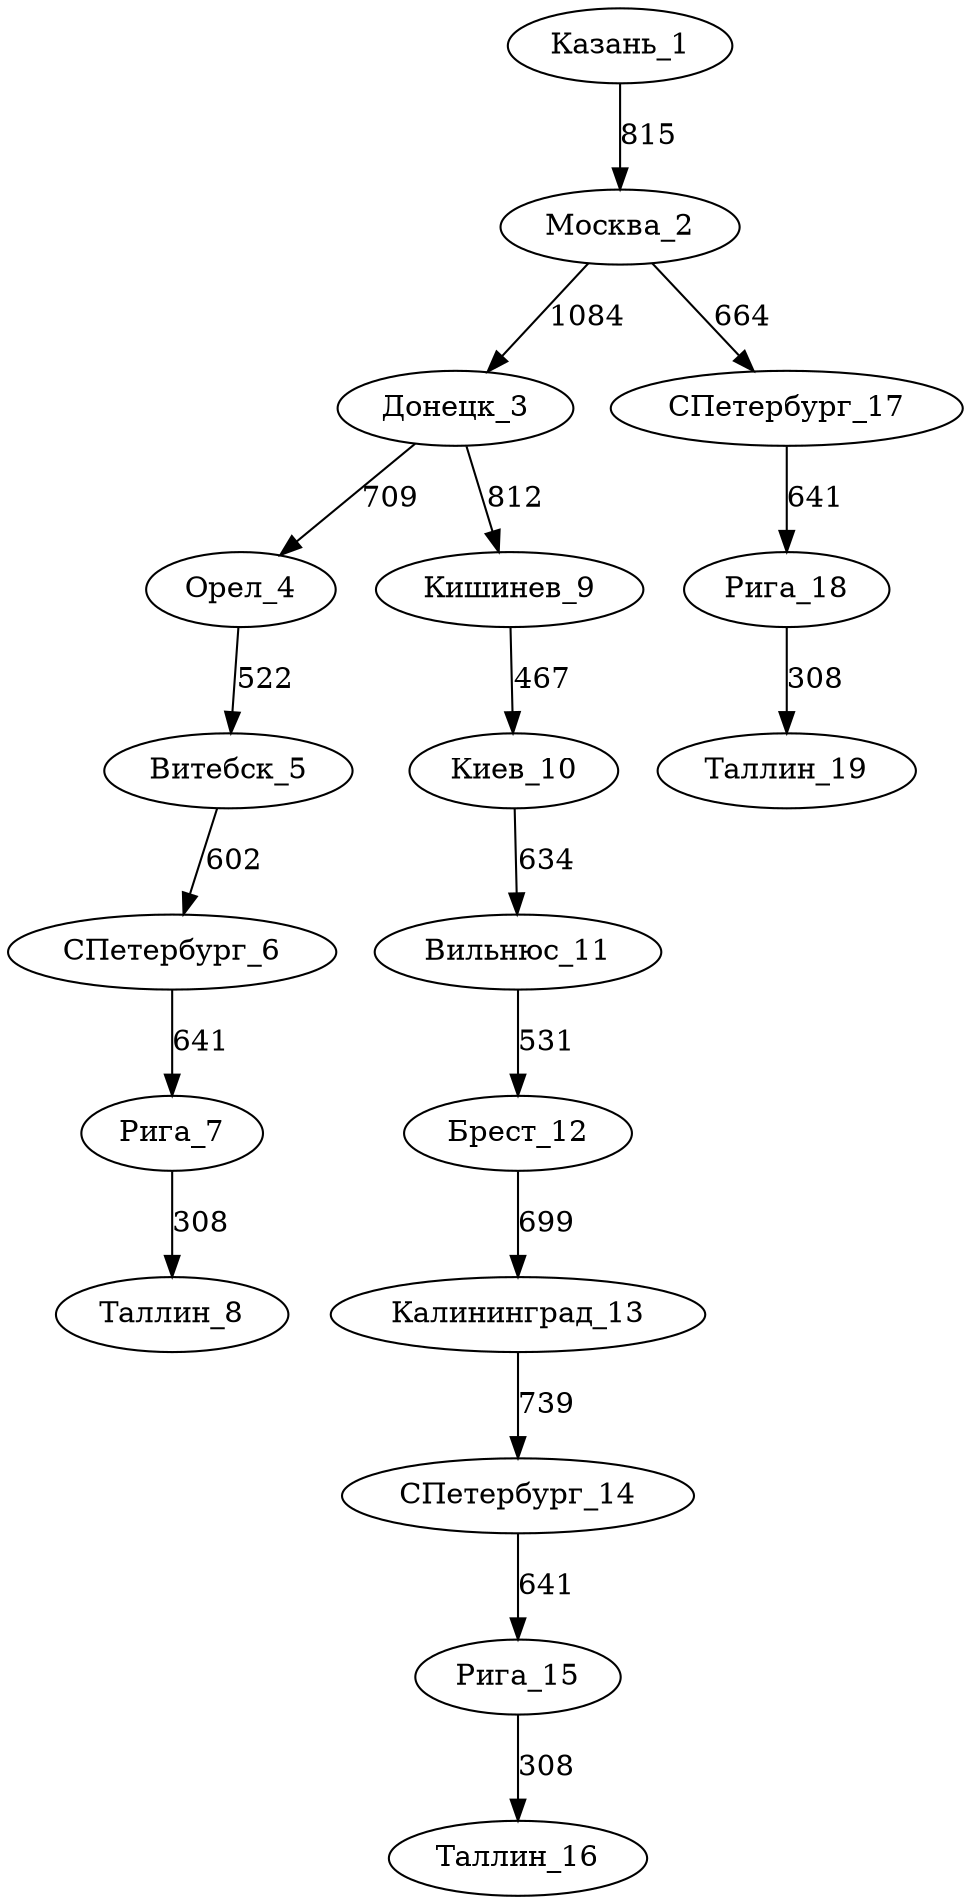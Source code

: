 digraph Казань_Таллинdot{
	Казань_1 -> Москва_2 [label=815]
	Москва_2 -> Донецк_3 [label=1084]
	Донецк_3 -> Орел_4 [label=709]
	Орел_4 -> Витебск_5 [label=522]
	Витебск_5 -> СПетербург_6 [label=602]
	СПетербург_6 -> Рига_7 [label=641]
	Рига_7 -> Таллин_8 [label=308]
	Донецк_3 -> Кишинев_9 [label=812]
	Кишинев_9 -> Киев_10 [label=467]
	Киев_10 -> Вильнюс_11 [label=634]
	Вильнюс_11 -> Брест_12 [label=531]
	Брест_12 -> Калининград_13 [label=699]
	Калининград_13 -> СПетербург_14 [label=739]
	СПетербург_14 -> Рига_15 [label=641]
	Рига_15 -> Таллин_16 [label=308]
	Москва_2 -> СПетербург_17 [label=664]
	СПетербург_17 -> Рига_18 [label=641]
	Рига_18 -> Таллин_19 [label=308]
}
